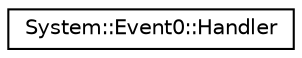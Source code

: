 digraph G
{
  edge [fontname="Helvetica",fontsize="10",labelfontname="Helvetica",labelfontsize="10"];
  node [fontname="Helvetica",fontsize="10",shape=record];
  rankdir="LR";
  Node1 [label="System::Event0::Handler",height=0.2,width=0.4,color="black", fillcolor="white", style="filled",URL="$class_system_1_1_event0_1_1_handler.html"];
}

